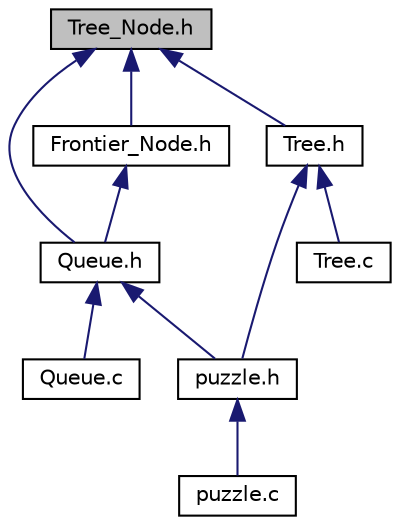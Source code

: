 digraph "Tree_Node.h"
{
  edge [fontname="Helvetica",fontsize="10",labelfontname="Helvetica",labelfontsize="10"];
  node [fontname="Helvetica",fontsize="10",shape=record];
  Node1 [label="Tree_Node.h",height=0.2,width=0.4,color="black", fillcolor="grey75", style="filled", fontcolor="black"];
  Node1 -> Node2 [dir="back",color="midnightblue",fontsize="10",style="solid",fontname="Helvetica"];
  Node2 [label="Queue.h",height=0.2,width=0.4,color="black", fillcolor="white", style="filled",URL="$Queue_8h.html",tooltip="Implements a queue. "];
  Node2 -> Node3 [dir="back",color="midnightblue",fontsize="10",style="solid",fontname="Helvetica"];
  Node3 [label="puzzle.h",height=0.2,width=0.4,color="black", fillcolor="white", style="filled",URL="$puzzle_8h.html",tooltip="Solves n-puzzle. "];
  Node3 -> Node4 [dir="back",color="midnightblue",fontsize="10",style="solid",fontname="Helvetica"];
  Node4 [label="puzzle.c",height=0.2,width=0.4,color="black", fillcolor="white", style="filled",URL="$puzzle_8c.html",tooltip="Solves n-puzzle. "];
  Node2 -> Node5 [dir="back",color="midnightblue",fontsize="10",style="solid",fontname="Helvetica"];
  Node5 [label="Queue.c",height=0.2,width=0.4,color="black", fillcolor="white", style="filled",URL="$Queue_8c.html",tooltip="Implements a queue. "];
  Node1 -> Node6 [dir="back",color="midnightblue",fontsize="10",style="solid",fontname="Helvetica"];
  Node6 [label="Frontier_Node.h",height=0.2,width=0.4,color="black", fillcolor="white", style="filled",URL="$Frontier__Node_8h.html"];
  Node6 -> Node2 [dir="back",color="midnightblue",fontsize="10",style="solid",fontname="Helvetica"];
  Node1 -> Node7 [dir="back",color="midnightblue",fontsize="10",style="solid",fontname="Helvetica"];
  Node7 [label="Tree.h",height=0.2,width=0.4,color="black", fillcolor="white", style="filled",URL="$Tree_8h.html",tooltip="Implements tree. "];
  Node7 -> Node3 [dir="back",color="midnightblue",fontsize="10",style="solid",fontname="Helvetica"];
  Node7 -> Node8 [dir="back",color="midnightblue",fontsize="10",style="solid",fontname="Helvetica"];
  Node8 [label="Tree.c",height=0.2,width=0.4,color="black", fillcolor="white", style="filled",URL="$Tree_8c.html",tooltip="Implements tree. "];
}

